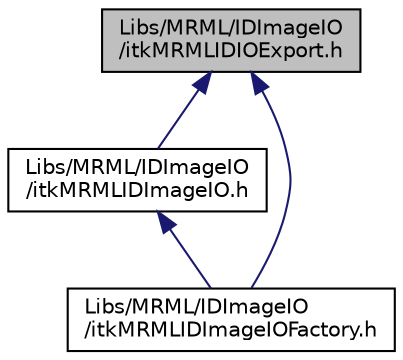 digraph "Libs/MRML/IDImageIO/itkMRMLIDIOExport.h"
{
  bgcolor="transparent";
  edge [fontname="Helvetica",fontsize="10",labelfontname="Helvetica",labelfontsize="10"];
  node [fontname="Helvetica",fontsize="10",shape=record];
  Node2 [label="Libs/MRML/IDImageIO\l/itkMRMLIDIOExport.h",height=0.2,width=0.4,color="black", fillcolor="grey75", style="filled", fontcolor="black"];
  Node2 -> Node3 [dir="back",color="midnightblue",fontsize="10",style="solid",fontname="Helvetica"];
  Node3 [label="Libs/MRML/IDImageIO\l/itkMRMLIDImageIO.h",height=0.2,width=0.4,color="black",URL="$itkMRMLIDImageIO_8h.html"];
  Node3 -> Node4 [dir="back",color="midnightblue",fontsize="10",style="solid",fontname="Helvetica"];
  Node4 [label="Libs/MRML/IDImageIO\l/itkMRMLIDImageIOFactory.h",height=0.2,width=0.4,color="black",URL="$itkMRMLIDImageIOFactory_8h.html"];
  Node2 -> Node4 [dir="back",color="midnightblue",fontsize="10",style="solid",fontname="Helvetica"];
}
